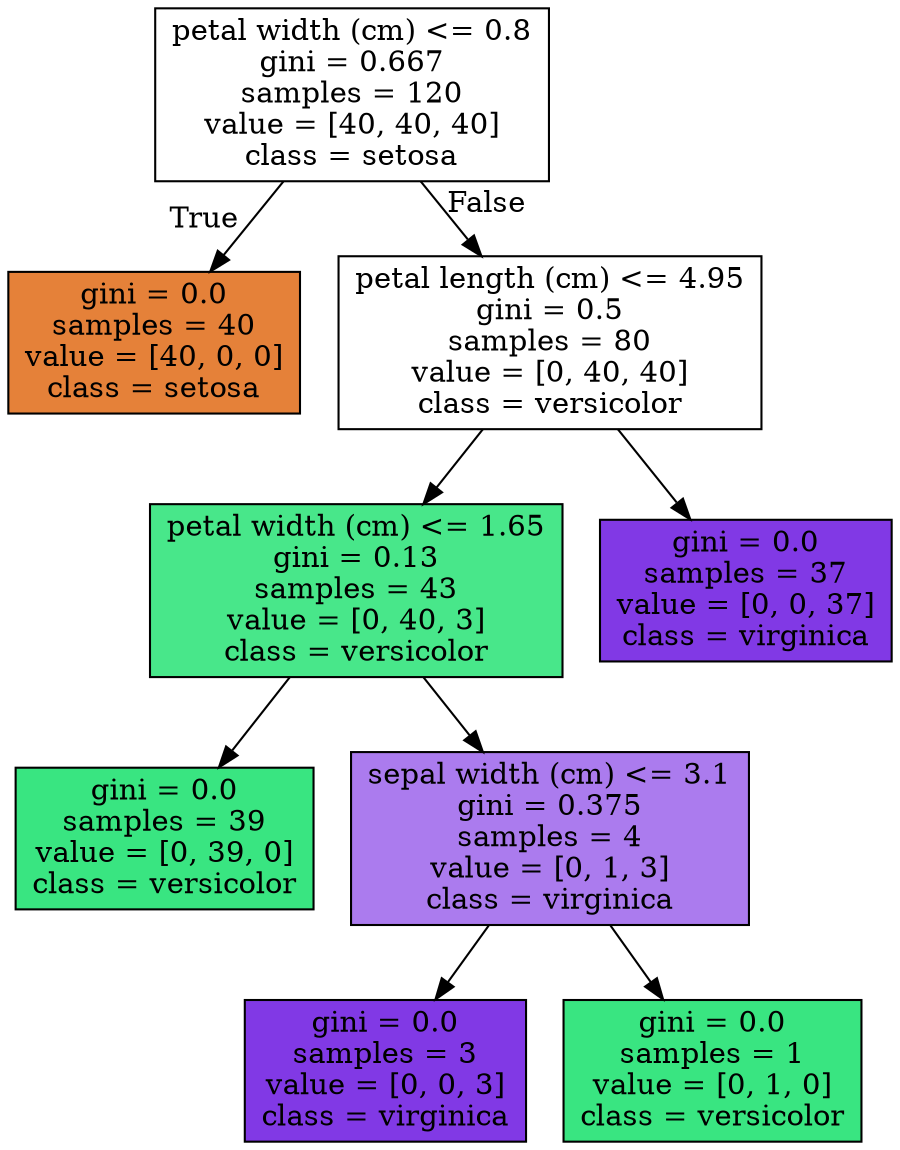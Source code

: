 digraph Tree {
node [shape=box, style="filled", color="black"] ;
0 [label="petal width (cm) <= 0.8\ngini = 0.667\nsamples = 120\nvalue = [40, 40, 40]\nclass = setosa", fillcolor="#ffffff"] ;
1 [label="gini = 0.0\nsamples = 40\nvalue = [40, 0, 0]\nclass = setosa", fillcolor="#e58139"] ;
0 -> 1 [labeldistance=2.5, labelangle=45, headlabel="True"] ;
2 [label="petal length (cm) <= 4.95\ngini = 0.5\nsamples = 80\nvalue = [0, 40, 40]\nclass = versicolor", fillcolor="#ffffff"] ;
0 -> 2 [labeldistance=2.5, labelangle=-45, headlabel="False"] ;
3 [label="petal width (cm) <= 1.65\ngini = 0.13\nsamples = 43\nvalue = [0, 40, 3]\nclass = versicolor", fillcolor="#48e78a"] ;
2 -> 3 ;
4 [label="gini = 0.0\nsamples = 39\nvalue = [0, 39, 0]\nclass = versicolor", fillcolor="#39e581"] ;
3 -> 4 ;
5 [label="sepal width (cm) <= 3.1\ngini = 0.375\nsamples = 4\nvalue = [0, 1, 3]\nclass = virginica", fillcolor="#ab7bee"] ;
3 -> 5 ;
6 [label="gini = 0.0\nsamples = 3\nvalue = [0, 0, 3]\nclass = virginica", fillcolor="#8139e5"] ;
5 -> 6 ;
7 [label="gini = 0.0\nsamples = 1\nvalue = [0, 1, 0]\nclass = versicolor", fillcolor="#39e581"] ;
5 -> 7 ;
8 [label="gini = 0.0\nsamples = 37\nvalue = [0, 0, 37]\nclass = virginica", fillcolor="#8139e5"] ;
2 -> 8 ;
}